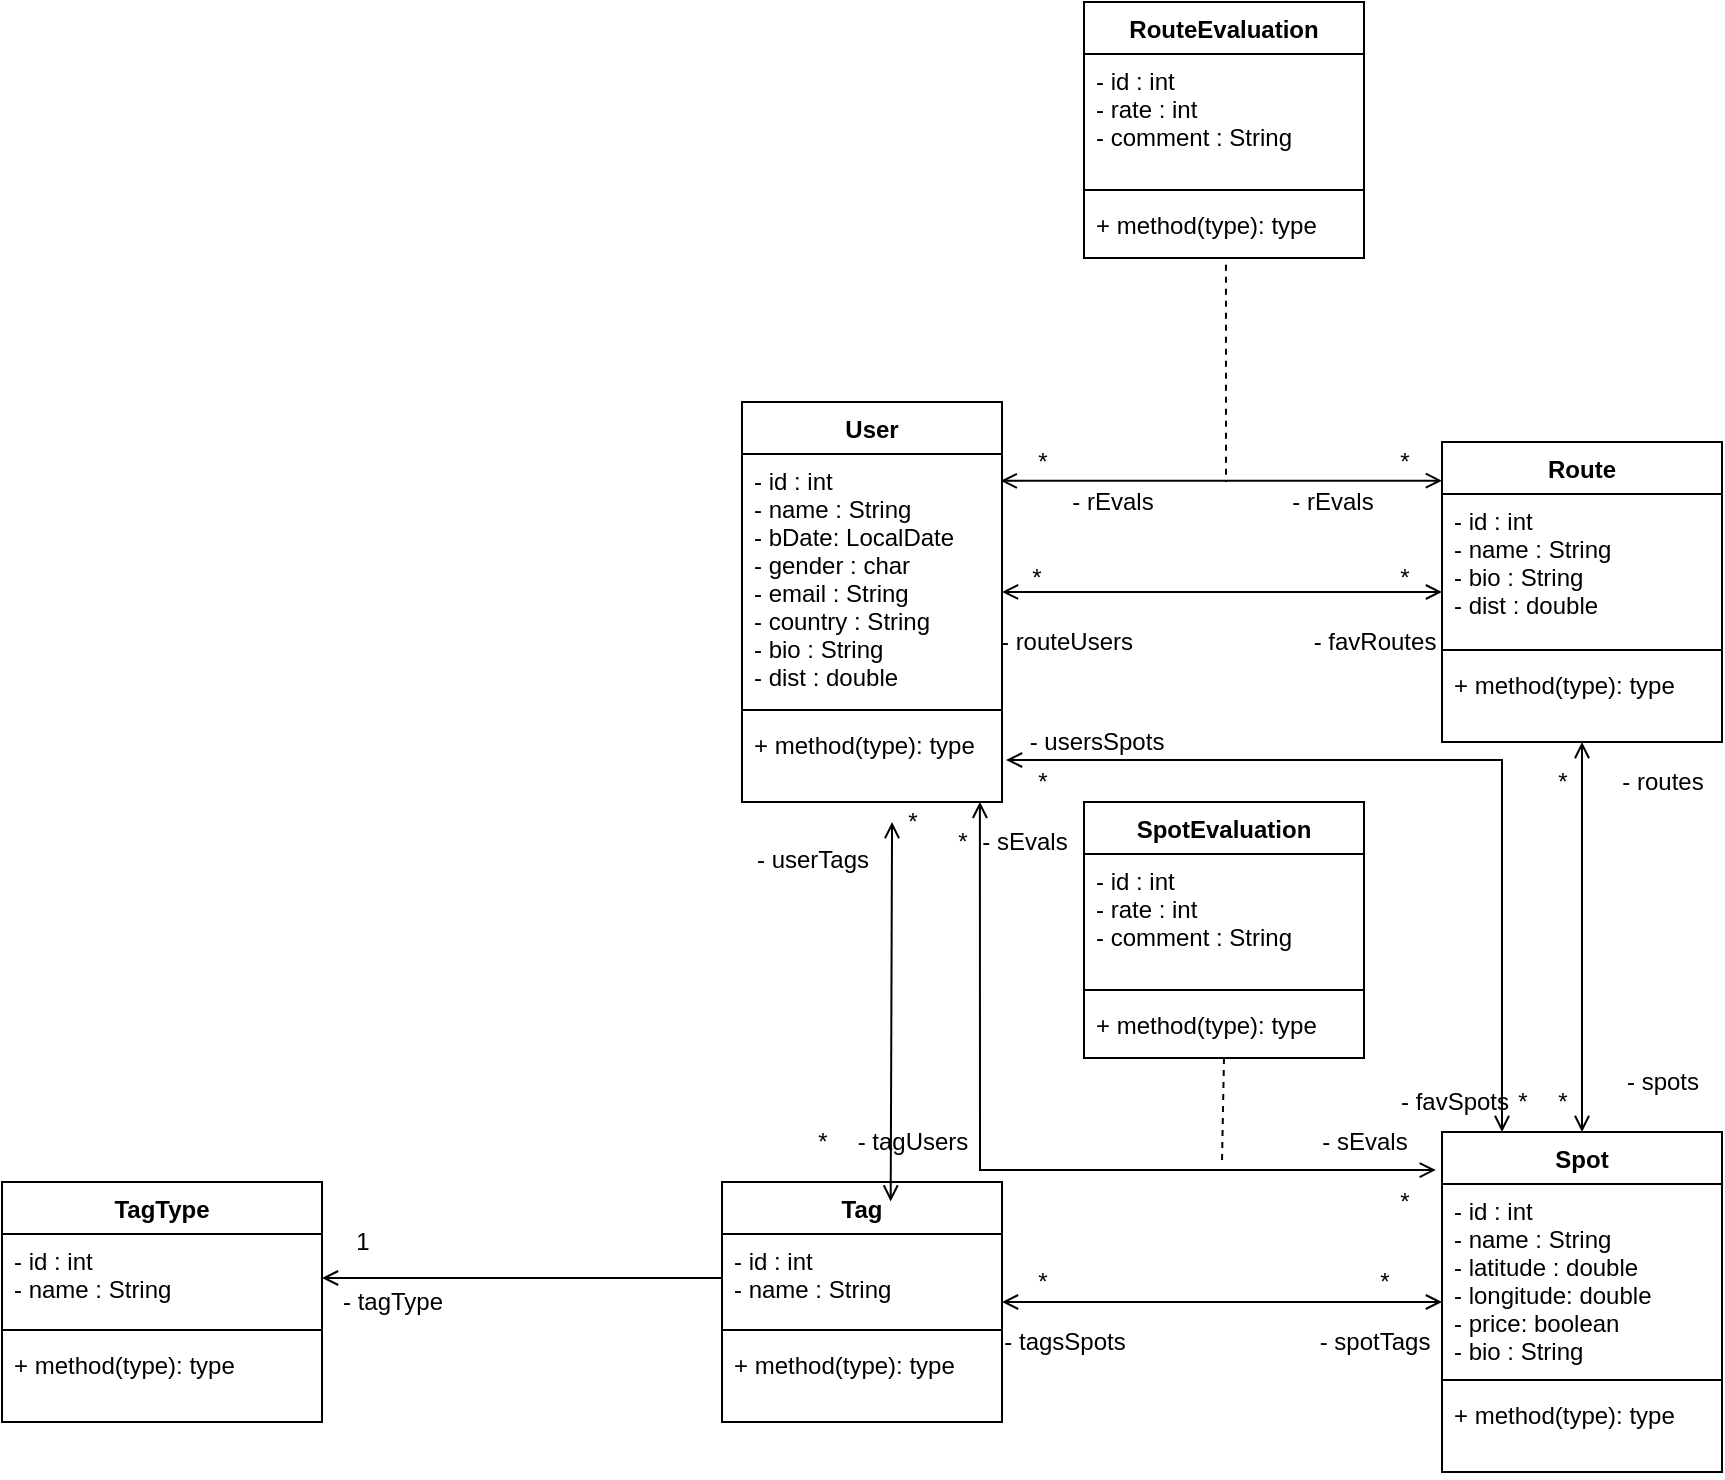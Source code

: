 <mxfile version="15.6.2" type="device"><diagram id="C5RBs43oDa-KdzZeNtuy" name="Page-1"><mxGraphModel dx="1128" dy="626" grid="1" gridSize="10" guides="1" tooltips="1" connect="1" arrows="1" fold="1" page="1" pageScale="1" pageWidth="827" pageHeight="1169" math="0" shadow="0"><root><mxCell id="WIyWlLk6GJQsqaUBKTNV-0"/><mxCell id="WIyWlLk6GJQsqaUBKTNV-1" parent="WIyWlLk6GJQsqaUBKTNV-0"/><mxCell id="rREDzC35gjVnRWtMmUtl-53" style="edgeStyle=orthogonalEdgeStyle;rounded=0;orthogonalLoop=1;jettySize=auto;html=1;entryX=-0.022;entryY=0.112;entryDx=0;entryDy=0;entryPerimeter=0;startArrow=open;startFill=0;endArrow=open;endFill=0;exitX=0.915;exitY=0.998;exitDx=0;exitDy=0;exitPerimeter=0;" edge="1" parent="WIyWlLk6GJQsqaUBKTNV-1" source="rREDzC35gjVnRWtMmUtl-3" target="rREDzC35gjVnRWtMmUtl-20"><mxGeometry relative="1" as="geometry"><Array as="points"><mxPoint x="1039" y="584"/></Array></mxGeometry></mxCell><mxCell id="rREDzC35gjVnRWtMmUtl-0" value="User" style="swimlane;fontStyle=1;align=center;verticalAlign=top;childLayout=stackLayout;horizontal=1;startSize=26;horizontalStack=0;resizeParent=1;resizeParentMax=0;resizeLast=0;collapsible=1;marginBottom=0;" vertex="1" parent="WIyWlLk6GJQsqaUBKTNV-1"><mxGeometry x="920" y="200" width="130" height="200" as="geometry"/></mxCell><mxCell id="rREDzC35gjVnRWtMmUtl-1" value="- id : int&#10;- name : String&#10;- bDate: LocalDate&#10;- gender : char&#10;- email : String&#10;- country : String&#10;- bio : String&#10;- dist : double" style="text;strokeColor=none;fillColor=none;align=left;verticalAlign=top;spacingLeft=4;spacingRight=4;overflow=hidden;rotatable=0;points=[[0,0.5],[1,0.5]];portConstraint=eastwest;" vertex="1" parent="rREDzC35gjVnRWtMmUtl-0"><mxGeometry y="26" width="130" height="124" as="geometry"/></mxCell><mxCell id="rREDzC35gjVnRWtMmUtl-2" value="" style="line;strokeWidth=1;fillColor=none;align=left;verticalAlign=middle;spacingTop=-1;spacingLeft=3;spacingRight=3;rotatable=0;labelPosition=right;points=[];portConstraint=eastwest;" vertex="1" parent="rREDzC35gjVnRWtMmUtl-0"><mxGeometry y="150" width="130" height="8" as="geometry"/></mxCell><mxCell id="rREDzC35gjVnRWtMmUtl-3" value="+ method(type): type" style="text;strokeColor=none;fillColor=none;align=left;verticalAlign=top;spacingLeft=4;spacingRight=4;overflow=hidden;rotatable=0;points=[[0,0.5],[1,0.5]];portConstraint=eastwest;" vertex="1" parent="rREDzC35gjVnRWtMmUtl-0"><mxGeometry y="158" width="130" height="42" as="geometry"/></mxCell><mxCell id="rREDzC35gjVnRWtMmUtl-5" value="TagType" style="swimlane;fontStyle=1;align=center;verticalAlign=top;childLayout=stackLayout;horizontal=1;startSize=26;horizontalStack=0;resizeParent=1;resizeParentMax=0;resizeLast=0;collapsible=1;marginBottom=0;" vertex="1" parent="WIyWlLk6GJQsqaUBKTNV-1"><mxGeometry x="550" y="590" width="160" height="120" as="geometry"/></mxCell><mxCell id="rREDzC35gjVnRWtMmUtl-6" value="- id : int&#10;- name : String" style="text;strokeColor=none;fillColor=none;align=left;verticalAlign=top;spacingLeft=4;spacingRight=4;overflow=hidden;rotatable=0;points=[[0,0.5],[1,0.5]];portConstraint=eastwest;" vertex="1" parent="rREDzC35gjVnRWtMmUtl-5"><mxGeometry y="26" width="160" height="44" as="geometry"/></mxCell><mxCell id="rREDzC35gjVnRWtMmUtl-7" value="" style="line;strokeWidth=1;fillColor=none;align=left;verticalAlign=middle;spacingTop=-1;spacingLeft=3;spacingRight=3;rotatable=0;labelPosition=right;points=[];portConstraint=eastwest;" vertex="1" parent="rREDzC35gjVnRWtMmUtl-5"><mxGeometry y="70" width="160" height="8" as="geometry"/></mxCell><mxCell id="rREDzC35gjVnRWtMmUtl-8" value="+ method(type): type" style="text;strokeColor=none;fillColor=none;align=left;verticalAlign=top;spacingLeft=4;spacingRight=4;overflow=hidden;rotatable=0;points=[[0,0.5],[1,0.5]];portConstraint=eastwest;" vertex="1" parent="rREDzC35gjVnRWtMmUtl-5"><mxGeometry y="78" width="160" height="42" as="geometry"/></mxCell><mxCell id="rREDzC35gjVnRWtMmUtl-24" value="" style="edgeStyle=orthogonalEdgeStyle;rounded=0;orthogonalLoop=1;jettySize=auto;html=1;endArrow=open;endFill=0;startArrow=open;startFill=0;" edge="1" parent="WIyWlLk6GJQsqaUBKTNV-1" source="rREDzC35gjVnRWtMmUtl-11" target="rREDzC35gjVnRWtMmUtl-20"><mxGeometry relative="1" as="geometry"/></mxCell><mxCell id="rREDzC35gjVnRWtMmUtl-11" value="Tag" style="swimlane;fontStyle=1;align=center;verticalAlign=top;childLayout=stackLayout;horizontal=1;startSize=26;horizontalStack=0;resizeParent=1;resizeParentMax=0;resizeLast=0;collapsible=1;marginBottom=0;" vertex="1" parent="WIyWlLk6GJQsqaUBKTNV-1"><mxGeometry x="910" y="590" width="140" height="120" as="geometry"/></mxCell><mxCell id="rREDzC35gjVnRWtMmUtl-12" value="- id : int&#10;- name : String" style="text;strokeColor=none;fillColor=none;align=left;verticalAlign=top;spacingLeft=4;spacingRight=4;overflow=hidden;rotatable=0;points=[[0,0.5],[1,0.5]];portConstraint=eastwest;" vertex="1" parent="rREDzC35gjVnRWtMmUtl-11"><mxGeometry y="26" width="140" height="44" as="geometry"/></mxCell><mxCell id="rREDzC35gjVnRWtMmUtl-13" value="" style="line;strokeWidth=1;fillColor=none;align=left;verticalAlign=middle;spacingTop=-1;spacingLeft=3;spacingRight=3;rotatable=0;labelPosition=right;points=[];portConstraint=eastwest;" vertex="1" parent="rREDzC35gjVnRWtMmUtl-11"><mxGeometry y="70" width="140" height="8" as="geometry"/></mxCell><mxCell id="rREDzC35gjVnRWtMmUtl-14" value="+ method(type): type" style="text;strokeColor=none;fillColor=none;align=left;verticalAlign=top;spacingLeft=4;spacingRight=4;overflow=hidden;rotatable=0;points=[[0,0.5],[1,0.5]];portConstraint=eastwest;" vertex="1" parent="rREDzC35gjVnRWtMmUtl-11"><mxGeometry y="78" width="140" height="42" as="geometry"/></mxCell><mxCell id="rREDzC35gjVnRWtMmUtl-16" style="edgeStyle=orthogonalEdgeStyle;rounded=0;orthogonalLoop=1;jettySize=auto;html=1;entryX=0;entryY=0.5;entryDx=0;entryDy=0;endArrow=none;endFill=0;startArrow=open;startFill=0;" edge="1" parent="WIyWlLk6GJQsqaUBKTNV-1" source="rREDzC35gjVnRWtMmUtl-6" target="rREDzC35gjVnRWtMmUtl-12"><mxGeometry relative="1" as="geometry"/></mxCell><mxCell id="rREDzC35gjVnRWtMmUtl-17" value="1" style="text;html=1;align=center;verticalAlign=middle;resizable=0;points=[];autosize=1;strokeColor=none;fillColor=none;" vertex="1" parent="WIyWlLk6GJQsqaUBKTNV-1"><mxGeometry x="720" y="610" width="20" height="20" as="geometry"/></mxCell><mxCell id="rREDzC35gjVnRWtMmUtl-19" value="- tagType" style="text;html=1;align=center;verticalAlign=middle;resizable=0;points=[];autosize=1;strokeColor=none;fillColor=none;" vertex="1" parent="WIyWlLk6GJQsqaUBKTNV-1"><mxGeometry x="710" y="640" width="70" height="20" as="geometry"/></mxCell><mxCell id="rREDzC35gjVnRWtMmUtl-34" value="" style="edgeStyle=orthogonalEdgeStyle;rounded=0;orthogonalLoop=1;jettySize=auto;html=1;startArrow=open;startFill=0;endArrow=open;endFill=0;" edge="1" parent="WIyWlLk6GJQsqaUBKTNV-1" source="rREDzC35gjVnRWtMmUtl-20" target="rREDzC35gjVnRWtMmUtl-30"><mxGeometry relative="1" as="geometry"/></mxCell><mxCell id="rREDzC35gjVnRWtMmUtl-20" value="Spot" style="swimlane;fontStyle=1;align=center;verticalAlign=top;childLayout=stackLayout;horizontal=1;startSize=26;horizontalStack=0;resizeParent=1;resizeParentMax=0;resizeLast=0;collapsible=1;marginBottom=0;" vertex="1" parent="WIyWlLk6GJQsqaUBKTNV-1"><mxGeometry x="1270" y="565" width="140" height="170" as="geometry"/></mxCell><mxCell id="rREDzC35gjVnRWtMmUtl-21" value="- id : int&#10;- name : String&#10;- latitude : double&#10;- longitude: double&#10;- price: boolean&#10;- bio : String" style="text;strokeColor=none;fillColor=none;align=left;verticalAlign=top;spacingLeft=4;spacingRight=4;overflow=hidden;rotatable=0;points=[[0,0.5],[1,0.5]];portConstraint=eastwest;" vertex="1" parent="rREDzC35gjVnRWtMmUtl-20"><mxGeometry y="26" width="140" height="94" as="geometry"/></mxCell><mxCell id="rREDzC35gjVnRWtMmUtl-22" value="" style="line;strokeWidth=1;fillColor=none;align=left;verticalAlign=middle;spacingTop=-1;spacingLeft=3;spacingRight=3;rotatable=0;labelPosition=right;points=[];portConstraint=eastwest;" vertex="1" parent="rREDzC35gjVnRWtMmUtl-20"><mxGeometry y="120" width="140" height="8" as="geometry"/></mxCell><mxCell id="rREDzC35gjVnRWtMmUtl-23" value="+ method(type): type" style="text;strokeColor=none;fillColor=none;align=left;verticalAlign=top;spacingLeft=4;spacingRight=4;overflow=hidden;rotatable=0;points=[[0,0.5],[1,0.5]];portConstraint=eastwest;" vertex="1" parent="rREDzC35gjVnRWtMmUtl-20"><mxGeometry y="128" width="140" height="42" as="geometry"/></mxCell><mxCell id="rREDzC35gjVnRWtMmUtl-25" value="*" style="text;html=1;align=center;verticalAlign=middle;resizable=0;points=[];autosize=1;strokeColor=none;fillColor=none;" vertex="1" parent="WIyWlLk6GJQsqaUBKTNV-1"><mxGeometry x="1231" y="630" width="20" height="20" as="geometry"/></mxCell><mxCell id="rREDzC35gjVnRWtMmUtl-26" value="- tagsSpots" style="text;html=1;align=center;verticalAlign=middle;resizable=0;points=[];autosize=1;strokeColor=none;fillColor=none;" vertex="1" parent="WIyWlLk6GJQsqaUBKTNV-1"><mxGeometry x="1041" y="660" width="80" height="20" as="geometry"/></mxCell><mxCell id="rREDzC35gjVnRWtMmUtl-27" value="*" style="text;html=1;align=center;verticalAlign=middle;resizable=0;points=[];autosize=1;strokeColor=none;fillColor=none;" vertex="1" parent="WIyWlLk6GJQsqaUBKTNV-1"><mxGeometry x="1060" y="630" width="20" height="20" as="geometry"/></mxCell><mxCell id="rREDzC35gjVnRWtMmUtl-28" value="- spotTags" style="text;html=1;align=center;verticalAlign=middle;resizable=0;points=[];autosize=1;strokeColor=none;fillColor=none;" vertex="1" parent="WIyWlLk6GJQsqaUBKTNV-1"><mxGeometry x="1201" y="660" width="70" height="20" as="geometry"/></mxCell><mxCell id="rREDzC35gjVnRWtMmUtl-44" value="" style="edgeStyle=orthogonalEdgeStyle;rounded=0;orthogonalLoop=1;jettySize=auto;html=1;startArrow=open;startFill=0;endArrow=open;endFill=0;entryX=1;entryY=0.556;entryDx=0;entryDy=0;entryPerimeter=0;" edge="1" parent="WIyWlLk6GJQsqaUBKTNV-1" source="rREDzC35gjVnRWtMmUtl-30" target="rREDzC35gjVnRWtMmUtl-1"><mxGeometry relative="1" as="geometry"><mxPoint x="1190" y="295.0" as="targetPoint"/></mxGeometry></mxCell><mxCell id="rREDzC35gjVnRWtMmUtl-30" value="Route" style="swimlane;fontStyle=1;align=center;verticalAlign=top;childLayout=stackLayout;horizontal=1;startSize=26;horizontalStack=0;resizeParent=1;resizeParentMax=0;resizeLast=0;collapsible=1;marginBottom=0;" vertex="1" parent="WIyWlLk6GJQsqaUBKTNV-1"><mxGeometry x="1270" y="220" width="140" height="150" as="geometry"/></mxCell><mxCell id="rREDzC35gjVnRWtMmUtl-31" value="- id : int&#10;- name : String&#10;- bio : String&#10;- dist : double " style="text;strokeColor=none;fillColor=none;align=left;verticalAlign=top;spacingLeft=4;spacingRight=4;overflow=hidden;rotatable=0;points=[[0,0.5],[1,0.5]];portConstraint=eastwest;" vertex="1" parent="rREDzC35gjVnRWtMmUtl-30"><mxGeometry y="26" width="140" height="74" as="geometry"/></mxCell><mxCell id="rREDzC35gjVnRWtMmUtl-32" value="" style="line;strokeWidth=1;fillColor=none;align=left;verticalAlign=middle;spacingTop=-1;spacingLeft=3;spacingRight=3;rotatable=0;labelPosition=right;points=[];portConstraint=eastwest;" vertex="1" parent="rREDzC35gjVnRWtMmUtl-30"><mxGeometry y="100" width="140" height="8" as="geometry"/></mxCell><mxCell id="rREDzC35gjVnRWtMmUtl-33" value="+ method(type): type" style="text;strokeColor=none;fillColor=none;align=left;verticalAlign=top;spacingLeft=4;spacingRight=4;overflow=hidden;rotatable=0;points=[[0,0.5],[1,0.5]];portConstraint=eastwest;" vertex="1" parent="rREDzC35gjVnRWtMmUtl-30"><mxGeometry y="108" width="140" height="42" as="geometry"/></mxCell><mxCell id="rREDzC35gjVnRWtMmUtl-35" value="*" style="text;html=1;align=center;verticalAlign=middle;resizable=0;points=[];autosize=1;strokeColor=none;fillColor=none;" vertex="1" parent="WIyWlLk6GJQsqaUBKTNV-1"><mxGeometry x="1320" y="380" width="20" height="20" as="geometry"/></mxCell><mxCell id="rREDzC35gjVnRWtMmUtl-37" value="- spots" style="text;html=1;align=center;verticalAlign=middle;resizable=0;points=[];autosize=1;strokeColor=none;fillColor=none;" vertex="1" parent="WIyWlLk6GJQsqaUBKTNV-1"><mxGeometry x="1355" y="530" width="50" height="20" as="geometry"/></mxCell><mxCell id="rREDzC35gjVnRWtMmUtl-38" value="- routes" style="text;html=1;align=center;verticalAlign=middle;resizable=0;points=[];autosize=1;strokeColor=none;fillColor=none;" vertex="1" parent="WIyWlLk6GJQsqaUBKTNV-1"><mxGeometry x="1350" y="380" width="60" height="20" as="geometry"/></mxCell><mxCell id="rREDzC35gjVnRWtMmUtl-39" value="*" style="text;html=1;align=center;verticalAlign=middle;resizable=0;points=[];autosize=1;strokeColor=none;fillColor=none;" vertex="1" parent="WIyWlLk6GJQsqaUBKTNV-1"><mxGeometry x="1320" y="540" width="20" height="20" as="geometry"/></mxCell><mxCell id="rREDzC35gjVnRWtMmUtl-45" value="*" style="text;html=1;align=center;verticalAlign=middle;resizable=0;points=[];autosize=1;strokeColor=none;fillColor=none;" vertex="1" parent="WIyWlLk6GJQsqaUBKTNV-1"><mxGeometry x="1057" y="278" width="20" height="20" as="geometry"/></mxCell><mxCell id="rREDzC35gjVnRWtMmUtl-46" value="- favRoutes" style="text;html=1;align=center;verticalAlign=middle;resizable=0;points=[];autosize=1;strokeColor=none;fillColor=none;" vertex="1" parent="WIyWlLk6GJQsqaUBKTNV-1"><mxGeometry x="1196" y="310" width="80" height="20" as="geometry"/></mxCell><mxCell id="rREDzC35gjVnRWtMmUtl-48" value="- routeUsers" style="text;html=1;align=center;verticalAlign=middle;resizable=0;points=[];autosize=1;strokeColor=none;fillColor=none;" vertex="1" parent="WIyWlLk6GJQsqaUBKTNV-1"><mxGeometry x="1042" y="310" width="80" height="20" as="geometry"/></mxCell><mxCell id="rREDzC35gjVnRWtMmUtl-50" value="*" style="text;html=1;align=center;verticalAlign=middle;resizable=0;points=[];autosize=1;strokeColor=none;fillColor=none;" vertex="1" parent="WIyWlLk6GJQsqaUBKTNV-1"><mxGeometry x="1241" y="278" width="20" height="20" as="geometry"/></mxCell><mxCell id="rREDzC35gjVnRWtMmUtl-54" value="*" style="text;html=1;align=center;verticalAlign=middle;resizable=0;points=[];autosize=1;strokeColor=none;fillColor=none;" vertex="1" parent="WIyWlLk6GJQsqaUBKTNV-1"><mxGeometry x="995" y="400" width="20" height="20" as="geometry"/></mxCell><mxCell id="rREDzC35gjVnRWtMmUtl-55" value="- userTags" style="text;html=1;align=center;verticalAlign=middle;resizable=0;points=[];autosize=1;strokeColor=none;fillColor=none;" vertex="1" parent="WIyWlLk6GJQsqaUBKTNV-1"><mxGeometry x="920" y="419" width="70" height="20" as="geometry"/></mxCell><mxCell id="rREDzC35gjVnRWtMmUtl-56" value="*" style="text;html=1;align=center;verticalAlign=middle;resizable=0;points=[];autosize=1;strokeColor=none;fillColor=none;" vertex="1" parent="WIyWlLk6GJQsqaUBKTNV-1"><mxGeometry x="950" y="560" width="20" height="20" as="geometry"/></mxCell><mxCell id="rREDzC35gjVnRWtMmUtl-57" value="- tagUsers" style="text;html=1;align=center;verticalAlign=middle;resizable=0;points=[];autosize=1;strokeColor=none;fillColor=none;" vertex="1" parent="WIyWlLk6GJQsqaUBKTNV-1"><mxGeometry x="970" y="560" width="70" height="20" as="geometry"/></mxCell><mxCell id="rREDzC35gjVnRWtMmUtl-59" value="RouteEvaluation" style="swimlane;fontStyle=1;align=center;verticalAlign=top;childLayout=stackLayout;horizontal=1;startSize=26;horizontalStack=0;resizeParent=1;resizeParentMax=0;resizeLast=0;collapsible=1;marginBottom=0;" vertex="1" parent="WIyWlLk6GJQsqaUBKTNV-1"><mxGeometry x="1091" width="140" height="128" as="geometry"/></mxCell><mxCell id="rREDzC35gjVnRWtMmUtl-60" value="- id : int&#10;- rate : int&#10;- comment : String " style="text;strokeColor=none;fillColor=none;align=left;verticalAlign=top;spacingLeft=4;spacingRight=4;overflow=hidden;rotatable=0;points=[[0,0.5],[1,0.5]];portConstraint=eastwest;" vertex="1" parent="rREDzC35gjVnRWtMmUtl-59"><mxGeometry y="26" width="140" height="64" as="geometry"/></mxCell><mxCell id="rREDzC35gjVnRWtMmUtl-61" value="" style="line;strokeWidth=1;fillColor=none;align=left;verticalAlign=middle;spacingTop=-1;spacingLeft=3;spacingRight=3;rotatable=0;labelPosition=right;points=[];portConstraint=eastwest;" vertex="1" parent="rREDzC35gjVnRWtMmUtl-59"><mxGeometry y="90" width="140" height="8" as="geometry"/></mxCell><mxCell id="rREDzC35gjVnRWtMmUtl-62" value="+ method(type): type" style="text;strokeColor=none;fillColor=none;align=left;verticalAlign=top;spacingLeft=4;spacingRight=4;overflow=hidden;rotatable=0;points=[[0,0.5],[1,0.5]];portConstraint=eastwest;" vertex="1" parent="rREDzC35gjVnRWtMmUtl-59"><mxGeometry y="98" width="140" height="30" as="geometry"/></mxCell><mxCell id="rREDzC35gjVnRWtMmUtl-67" value="" style="rounded=0;orthogonalLoop=1;jettySize=auto;html=1;startArrow=open;startFill=0;endArrow=open;endFill=0;entryX=0.995;entryY=0.108;entryDx=0;entryDy=0;entryPerimeter=0;exitX=0;exitY=-0.09;exitDx=0;exitDy=0;exitPerimeter=0;" edge="1" parent="WIyWlLk6GJQsqaUBKTNV-1" source="rREDzC35gjVnRWtMmUtl-31" target="rREDzC35gjVnRWtMmUtl-1"><mxGeometry relative="1" as="geometry"><mxPoint x="1271" y="238.134" as="sourcePoint"/><mxPoint x="1051" y="238.044" as="targetPoint"/></mxGeometry></mxCell><mxCell id="rREDzC35gjVnRWtMmUtl-68" value="" style="rounded=0;orthogonalLoop=1;jettySize=auto;html=1;startArrow=none;startFill=0;endArrow=none;endFill=0;exitX=0.507;exitY=1.111;exitDx=0;exitDy=0;exitPerimeter=0;dashed=1;" edge="1" parent="WIyWlLk6GJQsqaUBKTNV-1" source="rREDzC35gjVnRWtMmUtl-62"><mxGeometry relative="1" as="geometry"><mxPoint x="1300.65" y="180.0" as="sourcePoint"/><mxPoint x="1162" y="240" as="targetPoint"/></mxGeometry></mxCell><mxCell id="rREDzC35gjVnRWtMmUtl-69" value="*" style="text;html=1;align=center;verticalAlign=middle;resizable=0;points=[];autosize=1;strokeColor=none;fillColor=none;" vertex="1" parent="WIyWlLk6GJQsqaUBKTNV-1"><mxGeometry x="1241" y="220" width="20" height="20" as="geometry"/></mxCell><mxCell id="rREDzC35gjVnRWtMmUtl-70" value="*" style="text;html=1;align=center;verticalAlign=middle;resizable=0;points=[];autosize=1;strokeColor=none;fillColor=none;" vertex="1" parent="WIyWlLk6GJQsqaUBKTNV-1"><mxGeometry x="1060" y="220" width="20" height="20" as="geometry"/></mxCell><mxCell id="rREDzC35gjVnRWtMmUtl-73" value="&lt;font style=&quot;font-size: 12px&quot;&gt;- rEvals&lt;/font&gt;" style="text;html=1;align=center;verticalAlign=middle;resizable=0;points=[];autosize=1;strokeColor=none;fillColor=none;" vertex="1" parent="WIyWlLk6GJQsqaUBKTNV-1"><mxGeometry x="1075" y="240" width="60" height="20" as="geometry"/></mxCell><mxCell id="rREDzC35gjVnRWtMmUtl-74" value="&lt;font style=&quot;font-size: 12px&quot;&gt;- rEvals&lt;/font&gt;" style="text;html=1;align=center;verticalAlign=middle;resizable=0;points=[];autosize=1;strokeColor=none;fillColor=none;" vertex="1" parent="WIyWlLk6GJQsqaUBKTNV-1"><mxGeometry x="1185" y="240" width="60" height="20" as="geometry"/></mxCell><mxCell id="rREDzC35gjVnRWtMmUtl-87" value="" style="rounded=0;orthogonalLoop=1;jettySize=auto;html=1;startArrow=open;startFill=0;endArrow=open;endFill=0;edgeStyle=orthogonalEdgeStyle;" edge="1" parent="WIyWlLk6GJQsqaUBKTNV-1"><mxGeometry relative="1" as="geometry"><mxPoint x="1300" y="565" as="sourcePoint"/><mxPoint x="1052" y="379" as="targetPoint"/><Array as="points"><mxPoint x="1300" y="565"/><mxPoint x="1300" y="379"/><mxPoint x="1052" y="379"/></Array></mxGeometry></mxCell><mxCell id="rREDzC35gjVnRWtMmUtl-88" value="*" style="text;html=1;align=center;verticalAlign=middle;resizable=0;points=[];autosize=1;strokeColor=none;fillColor=none;" vertex="1" parent="WIyWlLk6GJQsqaUBKTNV-1"><mxGeometry x="1060" y="380" width="20" height="20" as="geometry"/></mxCell><mxCell id="rREDzC35gjVnRWtMmUtl-89" value="- usersSpots" style="text;html=1;align=center;verticalAlign=middle;resizable=0;points=[];autosize=1;strokeColor=none;fillColor=none;" vertex="1" parent="WIyWlLk6GJQsqaUBKTNV-1"><mxGeometry x="1057" y="360" width="80" height="20" as="geometry"/></mxCell><mxCell id="rREDzC35gjVnRWtMmUtl-90" value="- favSpots" style="text;html=1;align=center;verticalAlign=middle;resizable=0;points=[];autosize=1;strokeColor=none;fillColor=none;fontSize=12;" vertex="1" parent="WIyWlLk6GJQsqaUBKTNV-1"><mxGeometry x="1241" y="540" width="70" height="20" as="geometry"/></mxCell><mxCell id="rREDzC35gjVnRWtMmUtl-91" value="*" style="text;html=1;align=center;verticalAlign=middle;resizable=0;points=[];autosize=1;strokeColor=none;fillColor=none;" vertex="1" parent="WIyWlLk6GJQsqaUBKTNV-1"><mxGeometry x="1300" y="540" width="20" height="20" as="geometry"/></mxCell><mxCell id="rREDzC35gjVnRWtMmUtl-93" value="SpotEvaluation" style="swimlane;fontStyle=1;align=center;verticalAlign=top;childLayout=stackLayout;horizontal=1;startSize=26;horizontalStack=0;resizeParent=1;resizeParentMax=0;resizeLast=0;collapsible=1;marginBottom=0;" vertex="1" parent="WIyWlLk6GJQsqaUBKTNV-1"><mxGeometry x="1091" y="400" width="140" height="128" as="geometry"/></mxCell><mxCell id="rREDzC35gjVnRWtMmUtl-94" value="- id : int&#10;- rate : int&#10;- comment : String " style="text;strokeColor=none;fillColor=none;align=left;verticalAlign=top;spacingLeft=4;spacingRight=4;overflow=hidden;rotatable=0;points=[[0,0.5],[1,0.5]];portConstraint=eastwest;" vertex="1" parent="rREDzC35gjVnRWtMmUtl-93"><mxGeometry y="26" width="140" height="64" as="geometry"/></mxCell><mxCell id="rREDzC35gjVnRWtMmUtl-95" value="" style="line;strokeWidth=1;fillColor=none;align=left;verticalAlign=middle;spacingTop=-1;spacingLeft=3;spacingRight=3;rotatable=0;labelPosition=right;points=[];portConstraint=eastwest;" vertex="1" parent="rREDzC35gjVnRWtMmUtl-93"><mxGeometry y="90" width="140" height="8" as="geometry"/></mxCell><mxCell id="rREDzC35gjVnRWtMmUtl-96" value="+ method(type): type" style="text;strokeColor=none;fillColor=none;align=left;verticalAlign=top;spacingLeft=4;spacingRight=4;overflow=hidden;rotatable=0;points=[[0,0.5],[1,0.5]];portConstraint=eastwest;" vertex="1" parent="rREDzC35gjVnRWtMmUtl-93"><mxGeometry y="98" width="140" height="30" as="geometry"/></mxCell><mxCell id="rREDzC35gjVnRWtMmUtl-99" style="rounded=0;orthogonalLoop=1;jettySize=auto;html=1;entryX=0.531;entryY=-0.002;entryDx=0;entryDy=0;entryPerimeter=0;startArrow=open;startFill=0;endArrow=open;endFill=0;" edge="1" parent="WIyWlLk6GJQsqaUBKTNV-1"><mxGeometry relative="1" as="geometry"><mxPoint x="995.029" y="410" as="sourcePoint"/><mxPoint x="994.34" y="599.76" as="targetPoint"/></mxGeometry></mxCell><mxCell id="rREDzC35gjVnRWtMmUtl-100" value="" style="rounded=0;orthogonalLoop=1;jettySize=auto;html=1;startArrow=none;startFill=0;endArrow=none;endFill=0;exitX=0.5;exitY=1;exitDx=0;exitDy=0;dashed=1;" edge="1" parent="WIyWlLk6GJQsqaUBKTNV-1" source="rREDzC35gjVnRWtMmUtl-93"><mxGeometry relative="1" as="geometry"><mxPoint x="1149.71" y="540" as="sourcePoint"/><mxPoint x="1160" y="580" as="targetPoint"/></mxGeometry></mxCell><mxCell id="rREDzC35gjVnRWtMmUtl-101" value="&lt;font style=&quot;font-size: 12px&quot;&gt;- sEvals&lt;/font&gt;" style="text;html=1;align=center;verticalAlign=middle;resizable=0;points=[];autosize=1;strokeColor=none;fillColor=none;" vertex="1" parent="WIyWlLk6GJQsqaUBKTNV-1"><mxGeometry x="1031" y="410" width="60" height="20" as="geometry"/></mxCell><mxCell id="rREDzC35gjVnRWtMmUtl-102" value="&lt;font style=&quot;font-size: 12px&quot;&gt;- sEvals&lt;/font&gt;" style="text;html=1;align=center;verticalAlign=middle;resizable=0;points=[];autosize=1;strokeColor=none;fillColor=none;" vertex="1" parent="WIyWlLk6GJQsqaUBKTNV-1"><mxGeometry x="1201" y="560" width="60" height="20" as="geometry"/></mxCell><mxCell id="rREDzC35gjVnRWtMmUtl-103" value="*" style="text;html=1;align=center;verticalAlign=middle;resizable=0;points=[];autosize=1;strokeColor=none;fillColor=none;" vertex="1" parent="WIyWlLk6GJQsqaUBKTNV-1"><mxGeometry x="1241" y="590" width="20" height="20" as="geometry"/></mxCell><mxCell id="rREDzC35gjVnRWtMmUtl-104" value="*" style="text;html=1;align=center;verticalAlign=middle;resizable=0;points=[];autosize=1;strokeColor=none;fillColor=none;" vertex="1" parent="WIyWlLk6GJQsqaUBKTNV-1"><mxGeometry x="1020" y="410" width="20" height="20" as="geometry"/></mxCell></root></mxGraphModel></diagram></mxfile>